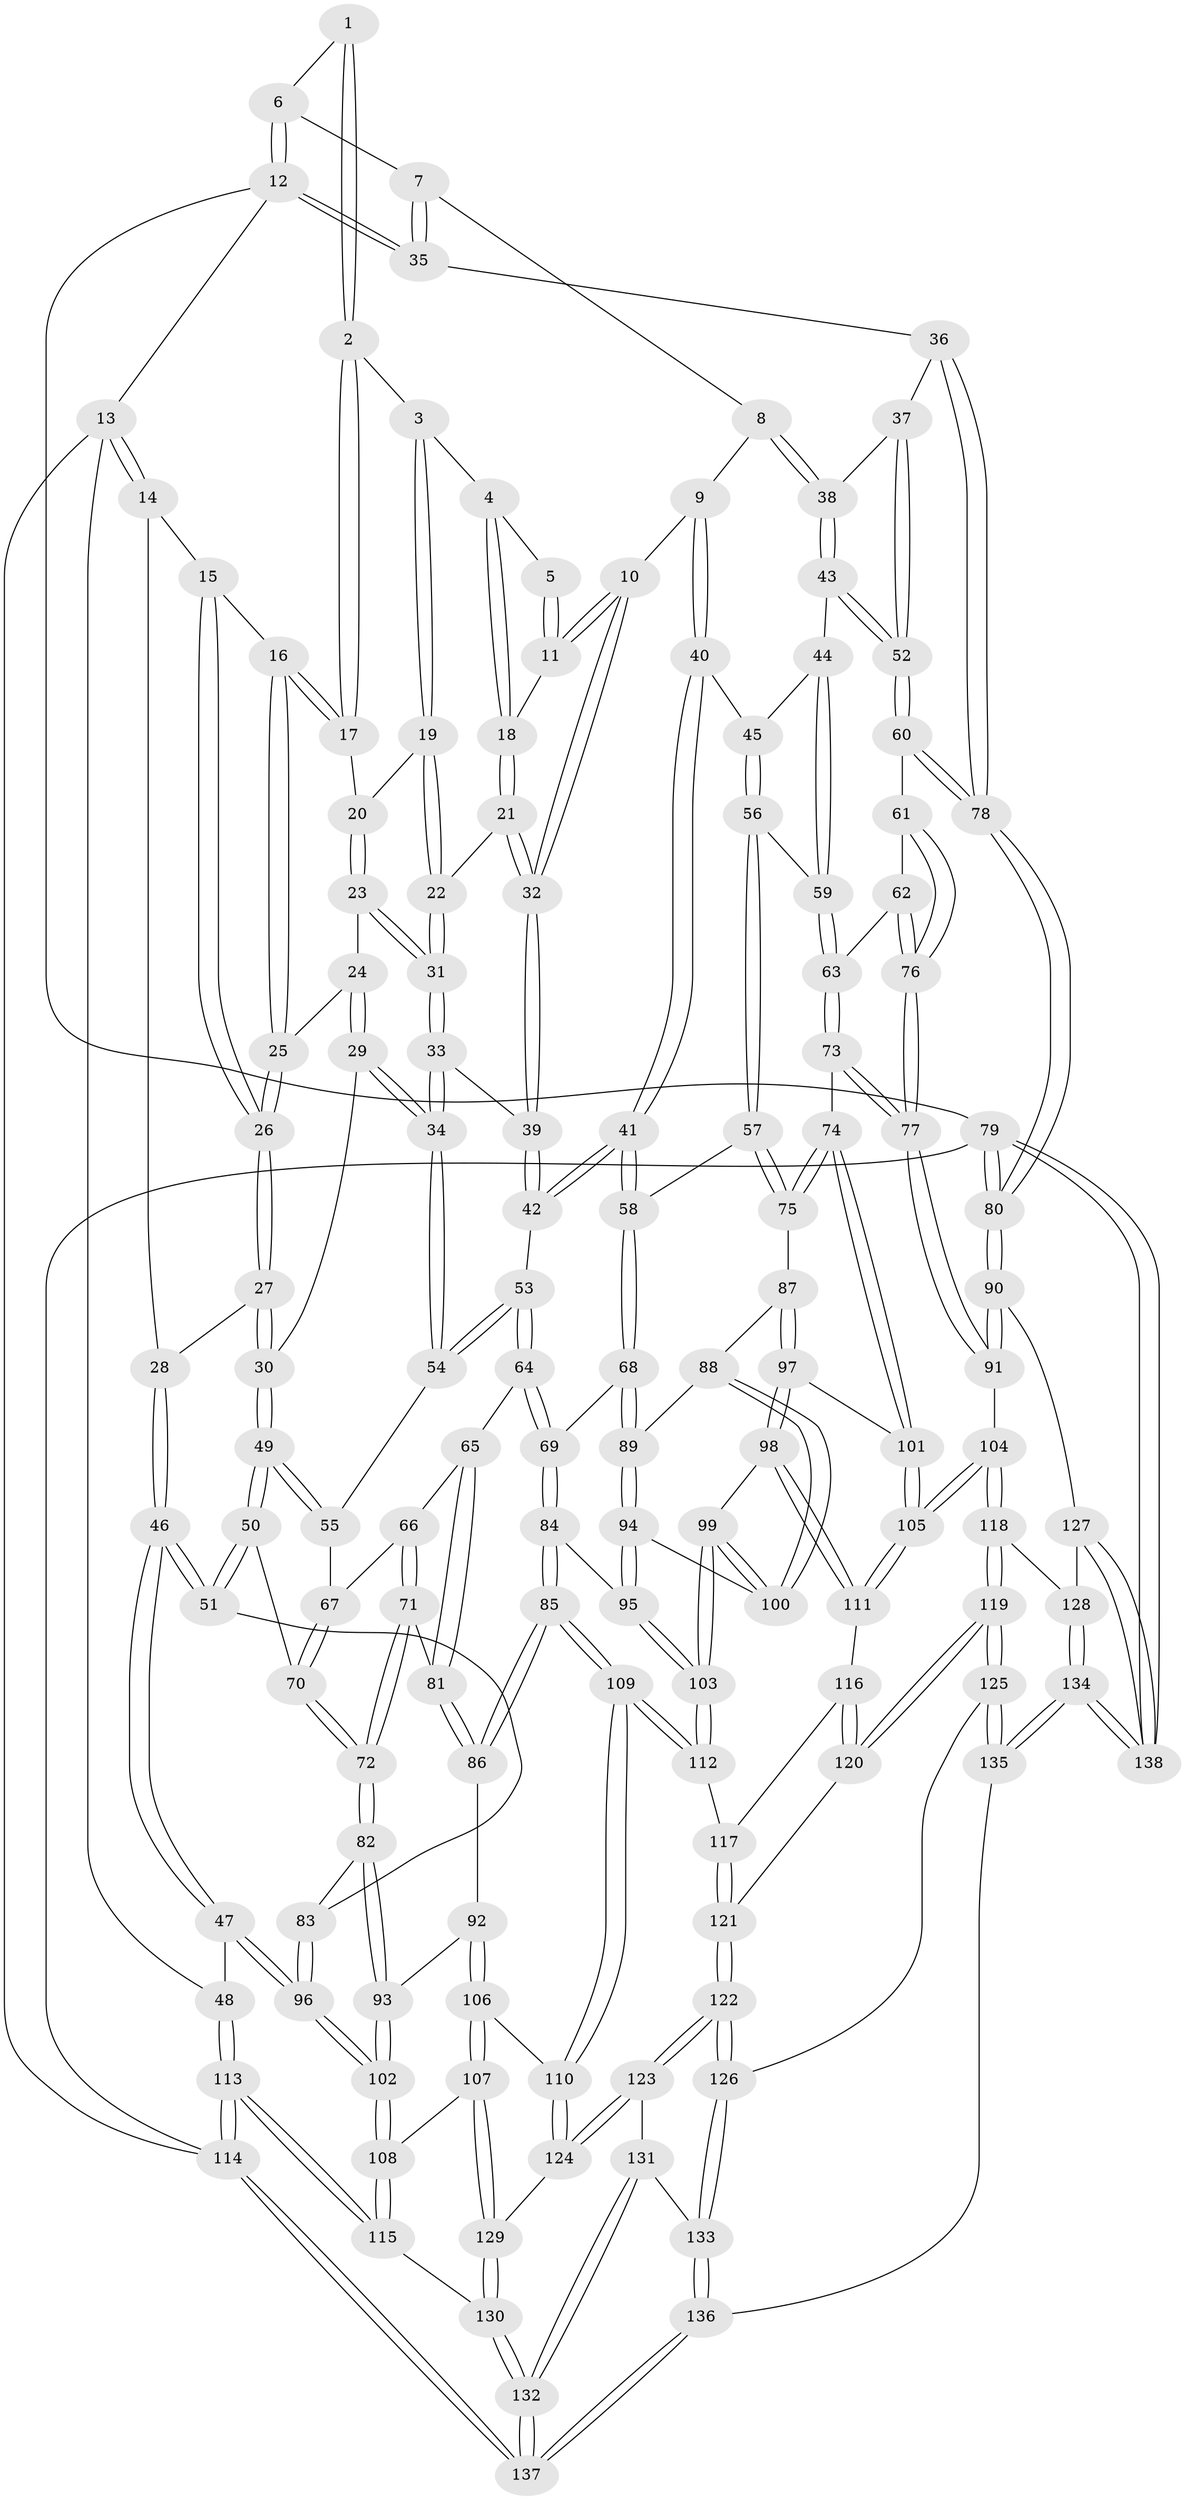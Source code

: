 // Generated by graph-tools (version 1.1) at 2025/16/03/09/25 04:16:45]
// undirected, 138 vertices, 342 edges
graph export_dot {
graph [start="1"]
  node [color=gray90,style=filled];
  1 [pos="+0.6274564448560367+0"];
  2 [pos="+0.31032251114704956+0"];
  3 [pos="+0.43756415975459495+0.026710690782752424"];
  4 [pos="+0.4897460467256923+0.0575447644595702"];
  5 [pos="+0.6204648710579485+0"];
  6 [pos="+0.9921878237187488+0"];
  7 [pos="+0.8011539004931143+0.11749757008019462"];
  8 [pos="+0.7912243172721293+0.1315485524862802"];
  9 [pos="+0.7437463775818283+0.15151458571543355"];
  10 [pos="+0.6775770742236928+0.13716958857506667"];
  11 [pos="+0.657955305290881+0.11736533816175607"];
  12 [pos="+1+0"];
  13 [pos="+0+0"];
  14 [pos="+0+0"];
  15 [pos="+0.07923585501020985+0"];
  16 [pos="+0.11406643120199515+0"];
  17 [pos="+0.1280853457682659+0"];
  18 [pos="+0.5219920975118711+0.09451006563105759"];
  19 [pos="+0.4064697021237206+0.15231935236577307"];
  20 [pos="+0.3214086589316582+0.09994991506659387"];
  21 [pos="+0.490246704910951+0.21063185967525513"];
  22 [pos="+0.40662653724458203+0.18572913620239806"];
  23 [pos="+0.3287525676916764+0.1857093871746211"];
  24 [pos="+0.27338672181631085+0.16870081201035736"];
  25 [pos="+0.2676071700710852+0.16366750146681902"];
  26 [pos="+0.15834705871738508+0.23372203115224177"];
  27 [pos="+0.15604558477825822+0.2590629972264441"];
  28 [pos="+0.05629708447118052+0.2732553523081109"];
  29 [pos="+0.23528050488508248+0.320201019043145"];
  30 [pos="+0.21581184807531323+0.31950576821152615"];
  31 [pos="+0.36446218164809324+0.2131252566628082"];
  32 [pos="+0.5348102896735413+0.25815817849408257"];
  33 [pos="+0.32926867532313797+0.31501178482935466"];
  34 [pos="+0.31091010537841735+0.33525974696689315"];
  35 [pos="+1+0.20084844846907282"];
  36 [pos="+1+0.21882663844060457"];
  37 [pos="+0.9781327844034742+0.2739099593636673"];
  38 [pos="+0.9166253832174789+0.28272961973379396"];
  39 [pos="+0.5354614738251445+0.30290013618775385"];
  40 [pos="+0.7223988332992978+0.3009679386699443"];
  41 [pos="+0.5974740331278052+0.39714621535134453"];
  42 [pos="+0.5534025080350713+0.3433852692024539"];
  43 [pos="+0.8838099573803506+0.34085591134176024"];
  44 [pos="+0.8205554392714889+0.367137866848511"];
  45 [pos="+0.8145936428554431+0.36583800660244037"];
  46 [pos="+0+0.40716579391581104"];
  47 [pos="+0+0.4080456972849495"];
  48 [pos="+0+0.4075396871389403"];
  49 [pos="+0.13767470421456704+0.43974642146492604"];
  50 [pos="+0.11478533066373495+0.460017072149948"];
  51 [pos="+0.09310480091276954+0.473555928373994"];
  52 [pos="+0.9639328934004687+0.4777462536573101"];
  53 [pos="+0.36393741539434044+0.41254265058333855"];
  54 [pos="+0.32207858781112614+0.36181826460018623"];
  55 [pos="+0.2554643441935364+0.467757712692542"];
  56 [pos="+0.7135879712741654+0.4532857249168378"];
  57 [pos="+0.6577542894824232+0.4685181724550594"];
  58 [pos="+0.5995653825689458+0.4239393595159677"];
  59 [pos="+0.8290107018423898+0.47727332129695"];
  60 [pos="+0.9658712122395987+0.4813575390236893"];
  61 [pos="+0.9190614841010799+0.4950458756975804"];
  62 [pos="+0.8467951579253936+0.49256731591908753"];
  63 [pos="+0.8362116882334277+0.48891446950545153"];
  64 [pos="+0.3872239924036246+0.47828361189334634"];
  65 [pos="+0.37330075305372906+0.48806644610062894"];
  66 [pos="+0.27737809989369816+0.48834389277384593"];
  67 [pos="+0.25601751938754364+0.46996477076657067"];
  68 [pos="+0.5189386294864072+0.5004744386444737"];
  69 [pos="+0.4426866487425703+0.5114651737159011"];
  70 [pos="+0.23564393657490618+0.5129541763617094"];
  71 [pos="+0.2764090356931231+0.5572109397541923"];
  72 [pos="+0.2520320760324793+0.5647155465493049"];
  73 [pos="+0.7463047656739112+0.5752229662464793"];
  74 [pos="+0.7441158126454415+0.5746791746329843"];
  75 [pos="+0.6705171437219939+0.49720201506748385"];
  76 [pos="+0.8492562035324192+0.6713462127575572"];
  77 [pos="+0.8478250916341639+0.6782177371068202"];
  78 [pos="+1+0.5492104521496588"];
  79 [pos="+1+1"];
  80 [pos="+1+0.7426441415383342"];
  81 [pos="+0.3099348128577525+0.5566578483587226"];
  82 [pos="+0.24433456816357163+0.5722509591755789"];
  83 [pos="+0.11218145217711639+0.5236991973000582"];
  84 [pos="+0.4162864868557588+0.6117722469080454"];
  85 [pos="+0.3975262497812537+0.6358169448179103"];
  86 [pos="+0.33678383066431344+0.6053633290652062"];
  87 [pos="+0.6284476218171479+0.5912273800755439"];
  88 [pos="+0.6265410037995228+0.5919141151322259"];
  89 [pos="+0.53877131508644+0.5681010437740907"];
  90 [pos="+0.9937908713342112+0.7483380599990481"];
  91 [pos="+0.8528341711829804+0.6897665930653187"];
  92 [pos="+0.29215837964442526+0.6403194384116778"];
  93 [pos="+0.23824361364432337+0.6052264973433236"];
  94 [pos="+0.5389623405822309+0.5878484856363126"];
  95 [pos="+0.5197036596651987+0.6402765698516157"];
  96 [pos="+0.11124813801105153+0.6971735641309283"];
  97 [pos="+0.6390372807917225+0.6041063628200025"];
  98 [pos="+0.6068651544354045+0.6772602037130432"];
  99 [pos="+0.6060847476045137+0.6767826693603917"];
  100 [pos="+0.5976299425052631+0.6281935028290858"];
  101 [pos="+0.6812036055191005+0.6394472461801138"];
  102 [pos="+0.11997741768266205+0.7431048297632771"];
  103 [pos="+0.52624701199841+0.6741302593057023"];
  104 [pos="+0.7168402512787172+0.7656486836111592"];
  105 [pos="+0.6654307193977562+0.6939283930999051"];
  106 [pos="+0.2924644968940925+0.6425308416051343"];
  107 [pos="+0.18367567107782404+0.7659939624019977"];
  108 [pos="+0.11987718468982297+0.7439213981700523"];
  109 [pos="+0.3933797408711829+0.7124414953066285"];
  110 [pos="+0.36988052681384004+0.7591708167700366"];
  111 [pos="+0.6154160937958908+0.6835762739916089"];
  112 [pos="+0.5218865791421122+0.681088026134818"];
  113 [pos="+0+1"];
  114 [pos="+0+1"];
  115 [pos="+0.01718874843968855+0.8082877339048231"];
  116 [pos="+0.5918490886692853+0.7243218070246192"];
  117 [pos="+0.5287555880817199+0.7259576605914408"];
  118 [pos="+0.6897378679628148+0.8410942721244539"];
  119 [pos="+0.6105705076664307+0.8588408786519529"];
  120 [pos="+0.5823786388888598+0.7787982376641651"];
  121 [pos="+0.5287521896560891+0.7260200459999889"];
  122 [pos="+0.43795577611568354+0.8447288589027768"];
  123 [pos="+0.4174114327608903+0.8319012866358269"];
  124 [pos="+0.3654184819792184+0.7754503578494208"];
  125 [pos="+0.5663242267092368+0.8863122803668206"];
  126 [pos="+0.44256377734502766+0.8495205383083955"];
  127 [pos="+0.8036468927574271+0.9335906691760338"];
  128 [pos="+0.6971146757568457+0.848590918142859"];
  129 [pos="+0.23589997225905288+0.7901773816450265"];
  130 [pos="+0.24730217050411885+0.9566619640446806"];
  131 [pos="+0.3195062893571747+0.929815277343472"];
  132 [pos="+0.2505760888202708+0.9775254850086468"];
  133 [pos="+0.41084869331709084+0.9753689124689873"];
  134 [pos="+0.6263355946695505+1"];
  135 [pos="+0.5745482772016693+1"];
  136 [pos="+0.37467915840572497+1"];
  137 [pos="+0.18929640548661553+1"];
  138 [pos="+0.8834878452849527+1"];
  1 -- 2;
  1 -- 2;
  1 -- 6;
  2 -- 3;
  2 -- 17;
  2 -- 17;
  3 -- 4;
  3 -- 19;
  3 -- 19;
  4 -- 5;
  4 -- 18;
  4 -- 18;
  5 -- 11;
  5 -- 11;
  6 -- 7;
  6 -- 12;
  6 -- 12;
  7 -- 8;
  7 -- 35;
  7 -- 35;
  8 -- 9;
  8 -- 38;
  8 -- 38;
  9 -- 10;
  9 -- 40;
  9 -- 40;
  10 -- 11;
  10 -- 11;
  10 -- 32;
  10 -- 32;
  11 -- 18;
  12 -- 13;
  12 -- 35;
  12 -- 35;
  12 -- 79;
  13 -- 14;
  13 -- 14;
  13 -- 48;
  13 -- 114;
  14 -- 15;
  14 -- 28;
  15 -- 16;
  15 -- 26;
  15 -- 26;
  16 -- 17;
  16 -- 17;
  16 -- 25;
  16 -- 25;
  17 -- 20;
  18 -- 21;
  18 -- 21;
  19 -- 20;
  19 -- 22;
  19 -- 22;
  20 -- 23;
  20 -- 23;
  21 -- 22;
  21 -- 32;
  21 -- 32;
  22 -- 31;
  22 -- 31;
  23 -- 24;
  23 -- 31;
  23 -- 31;
  24 -- 25;
  24 -- 29;
  24 -- 29;
  25 -- 26;
  25 -- 26;
  26 -- 27;
  26 -- 27;
  27 -- 28;
  27 -- 30;
  27 -- 30;
  28 -- 46;
  28 -- 46;
  29 -- 30;
  29 -- 34;
  29 -- 34;
  30 -- 49;
  30 -- 49;
  31 -- 33;
  31 -- 33;
  32 -- 39;
  32 -- 39;
  33 -- 34;
  33 -- 34;
  33 -- 39;
  34 -- 54;
  34 -- 54;
  35 -- 36;
  36 -- 37;
  36 -- 78;
  36 -- 78;
  37 -- 38;
  37 -- 52;
  37 -- 52;
  38 -- 43;
  38 -- 43;
  39 -- 42;
  39 -- 42;
  40 -- 41;
  40 -- 41;
  40 -- 45;
  41 -- 42;
  41 -- 42;
  41 -- 58;
  41 -- 58;
  42 -- 53;
  43 -- 44;
  43 -- 52;
  43 -- 52;
  44 -- 45;
  44 -- 59;
  44 -- 59;
  45 -- 56;
  45 -- 56;
  46 -- 47;
  46 -- 47;
  46 -- 51;
  46 -- 51;
  47 -- 48;
  47 -- 96;
  47 -- 96;
  48 -- 113;
  48 -- 113;
  49 -- 50;
  49 -- 50;
  49 -- 55;
  49 -- 55;
  50 -- 51;
  50 -- 51;
  50 -- 70;
  51 -- 83;
  52 -- 60;
  52 -- 60;
  53 -- 54;
  53 -- 54;
  53 -- 64;
  53 -- 64;
  54 -- 55;
  55 -- 67;
  56 -- 57;
  56 -- 57;
  56 -- 59;
  57 -- 58;
  57 -- 75;
  57 -- 75;
  58 -- 68;
  58 -- 68;
  59 -- 63;
  59 -- 63;
  60 -- 61;
  60 -- 78;
  60 -- 78;
  61 -- 62;
  61 -- 76;
  61 -- 76;
  62 -- 63;
  62 -- 76;
  62 -- 76;
  63 -- 73;
  63 -- 73;
  64 -- 65;
  64 -- 69;
  64 -- 69;
  65 -- 66;
  65 -- 81;
  65 -- 81;
  66 -- 67;
  66 -- 71;
  66 -- 71;
  67 -- 70;
  67 -- 70;
  68 -- 69;
  68 -- 89;
  68 -- 89;
  69 -- 84;
  69 -- 84;
  70 -- 72;
  70 -- 72;
  71 -- 72;
  71 -- 72;
  71 -- 81;
  72 -- 82;
  72 -- 82;
  73 -- 74;
  73 -- 77;
  73 -- 77;
  74 -- 75;
  74 -- 75;
  74 -- 101;
  74 -- 101;
  75 -- 87;
  76 -- 77;
  76 -- 77;
  77 -- 91;
  77 -- 91;
  78 -- 80;
  78 -- 80;
  79 -- 80;
  79 -- 80;
  79 -- 138;
  79 -- 138;
  79 -- 114;
  80 -- 90;
  80 -- 90;
  81 -- 86;
  81 -- 86;
  82 -- 83;
  82 -- 93;
  82 -- 93;
  83 -- 96;
  83 -- 96;
  84 -- 85;
  84 -- 85;
  84 -- 95;
  85 -- 86;
  85 -- 86;
  85 -- 109;
  85 -- 109;
  86 -- 92;
  87 -- 88;
  87 -- 97;
  87 -- 97;
  88 -- 89;
  88 -- 100;
  88 -- 100;
  89 -- 94;
  89 -- 94;
  90 -- 91;
  90 -- 91;
  90 -- 127;
  91 -- 104;
  92 -- 93;
  92 -- 106;
  92 -- 106;
  93 -- 102;
  93 -- 102;
  94 -- 95;
  94 -- 95;
  94 -- 100;
  95 -- 103;
  95 -- 103;
  96 -- 102;
  96 -- 102;
  97 -- 98;
  97 -- 98;
  97 -- 101;
  98 -- 99;
  98 -- 111;
  98 -- 111;
  99 -- 100;
  99 -- 100;
  99 -- 103;
  99 -- 103;
  101 -- 105;
  101 -- 105;
  102 -- 108;
  102 -- 108;
  103 -- 112;
  103 -- 112;
  104 -- 105;
  104 -- 105;
  104 -- 118;
  104 -- 118;
  105 -- 111;
  105 -- 111;
  106 -- 107;
  106 -- 107;
  106 -- 110;
  107 -- 108;
  107 -- 129;
  107 -- 129;
  108 -- 115;
  108 -- 115;
  109 -- 110;
  109 -- 110;
  109 -- 112;
  109 -- 112;
  110 -- 124;
  110 -- 124;
  111 -- 116;
  112 -- 117;
  113 -- 114;
  113 -- 114;
  113 -- 115;
  113 -- 115;
  114 -- 137;
  114 -- 137;
  115 -- 130;
  116 -- 117;
  116 -- 120;
  116 -- 120;
  117 -- 121;
  117 -- 121;
  118 -- 119;
  118 -- 119;
  118 -- 128;
  119 -- 120;
  119 -- 120;
  119 -- 125;
  119 -- 125;
  120 -- 121;
  121 -- 122;
  121 -- 122;
  122 -- 123;
  122 -- 123;
  122 -- 126;
  122 -- 126;
  123 -- 124;
  123 -- 124;
  123 -- 131;
  124 -- 129;
  125 -- 126;
  125 -- 135;
  125 -- 135;
  126 -- 133;
  126 -- 133;
  127 -- 128;
  127 -- 138;
  127 -- 138;
  128 -- 134;
  128 -- 134;
  129 -- 130;
  129 -- 130;
  130 -- 132;
  130 -- 132;
  131 -- 132;
  131 -- 132;
  131 -- 133;
  132 -- 137;
  132 -- 137;
  133 -- 136;
  133 -- 136;
  134 -- 135;
  134 -- 135;
  134 -- 138;
  134 -- 138;
  135 -- 136;
  136 -- 137;
  136 -- 137;
}
